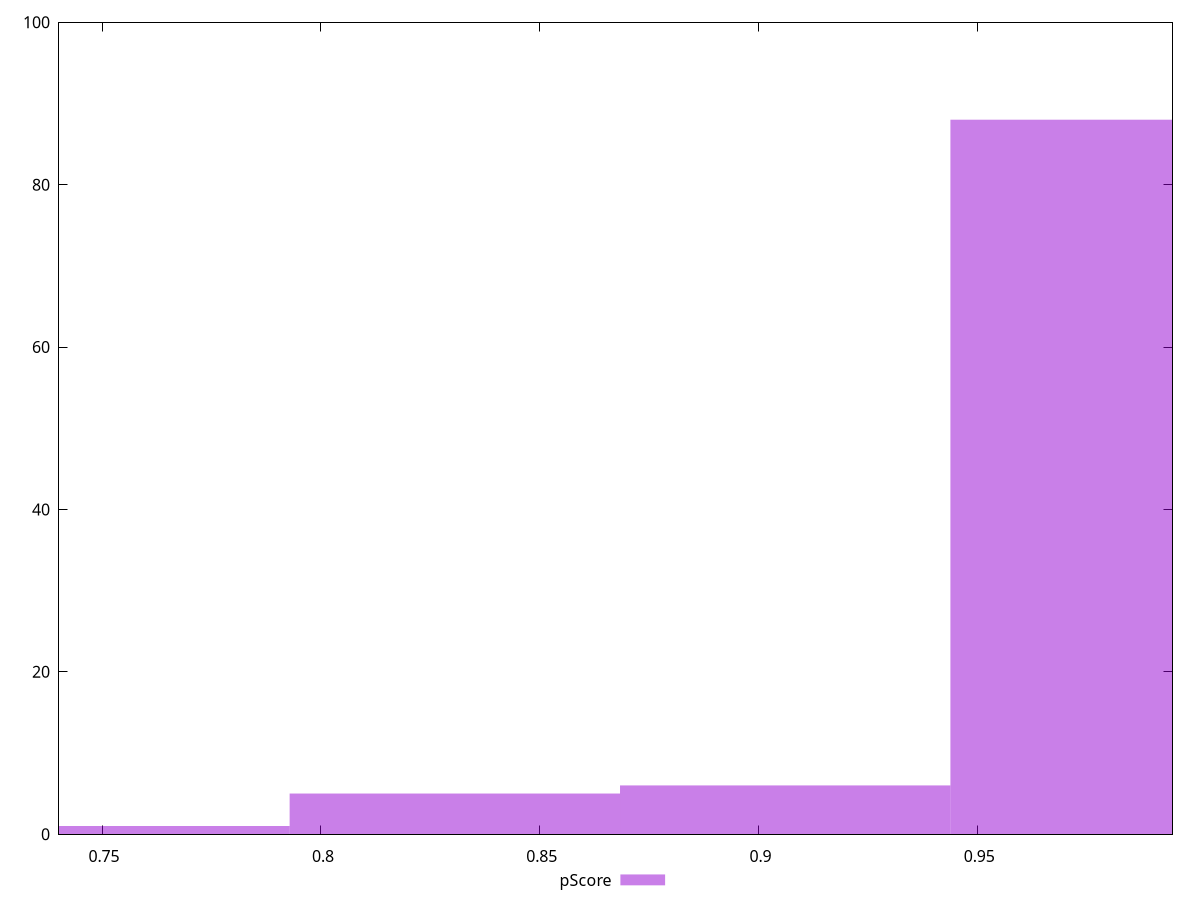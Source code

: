reset

$pScore <<EOF
0.9816343488962284 88
0.7551033453047911 1
0.8306136798352701 5
0.9061240143657492 6
EOF

set key outside below
set boxwidth 0.0755103345304791
set xrange [0.7401460270264316:0.9946375893622611]
set yrange [0:100]
set trange [0:100]
set style fill transparent solid 0.5 noborder
set terminal svg size 640, 490 enhanced background rgb 'white'
set output "report_00017_2021-02-10T15-08-03.406Z/max-potential-fid/samples/pages+cached+noadtech+nomedia+nocss/pScore/histogram.svg"

plot $pScore title "pScore" with boxes

reset
